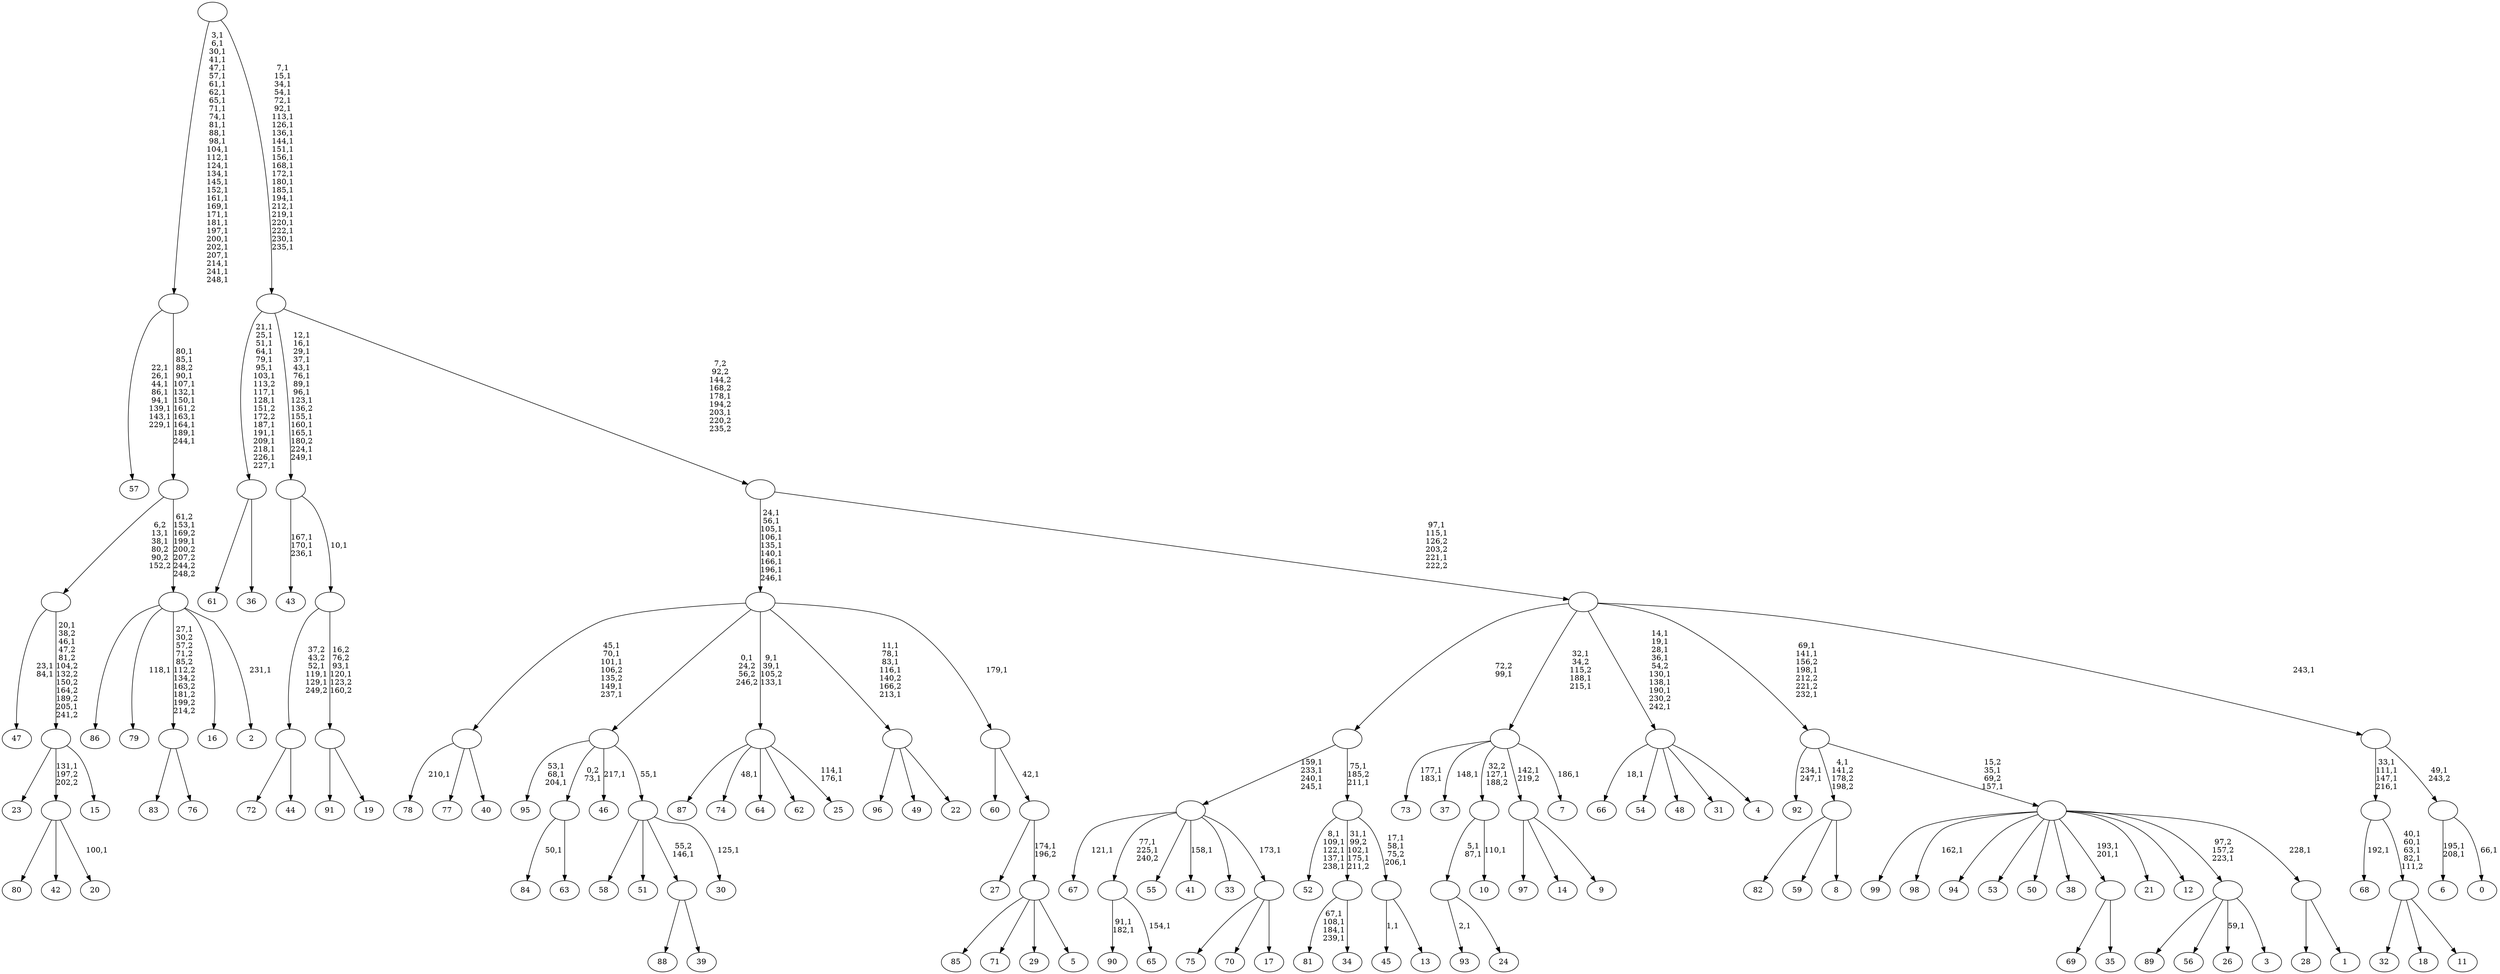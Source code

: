 digraph T {
	350 [label="99"]
	349 [label="98"]
	347 [label="97"]
	346 [label="96"]
	345 [label="95"]
	341 [label="94"]
	340 [label="93"]
	338 [label="92"]
	335 [label="91"]
	334 [label="90"]
	331 [label="89"]
	330 [label="88"]
	329 [label="87"]
	328 [label="86"]
	327 [label="85"]
	326 [label="84"]
	324 [label="83"]
	323 [label="82"]
	322 [label="81"]
	317 [label="80"]
	316 [label="79"]
	314 [label="78"]
	312 [label="77"]
	311 [label="76"]
	310 [label=""]
	309 [label="75"]
	308 [label="74"]
	306 [label="73"]
	303 [label="72"]
	302 [label="71"]
	301 [label="70"]
	300 [label="69"]
	299 [label="68"]
	297 [label="67"]
	295 [label="66"]
	293 [label="65"]
	291 [label=""]
	289 [label="64"]
	288 [label="63"]
	287 [label=""]
	286 [label="62"]
	285 [label="61"]
	284 [label="60"]
	283 [label="59"]
	282 [label="58"]
	281 [label="57"]
	272 [label="56"]
	271 [label="55"]
	270 [label="54"]
	269 [label="53"]
	268 [label="52"]
	262 [label="51"]
	261 [label="50"]
	260 [label="49"]
	259 [label="48"]
	258 [label="47"]
	255 [label="46"]
	253 [label="45"]
	251 [label="44"]
	250 [label=""]
	247 [label="43"]
	243 [label="42"]
	242 [label="41"]
	240 [label="40"]
	239 [label=""]
	234 [label="39"]
	233 [label=""]
	232 [label="38"]
	231 [label="37"]
	229 [label="36"]
	228 [label=""]
	213 [label="35"]
	212 [label=""]
	210 [label="34"]
	209 [label=""]
	206 [label="33"]
	205 [label="32"]
	204 [label="31"]
	203 [label="30"]
	201 [label=""]
	200 [label=""]
	199 [label="29"]
	198 [label="28"]
	197 [label="27"]
	196 [label="26"]
	194 [label="25"]
	191 [label=""]
	188 [label="24"]
	187 [label=""]
	185 [label="23"]
	184 [label="22"]
	183 [label=""]
	178 [label="21"]
	177 [label="20"]
	175 [label=""]
	174 [label="19"]
	173 [label=""]
	171 [label=""]
	170 [label=""]
	156 [label="18"]
	155 [label="17"]
	154 [label=""]
	153 [label=""]
	149 [label="16"]
	148 [label="15"]
	147 [label=""]
	144 [label=""]
	142 [label="14"]
	141 [label="13"]
	140 [label=""]
	137 [label=""]
	135 [label=""]
	134 [label="12"]
	133 [label="11"]
	132 [label=""]
	128 [label=""]
	124 [label="10"]
	122 [label=""]
	121 [label="9"]
	120 [label=""]
	119 [label="8"]
	118 [label=""]
	117 [label="7"]
	115 [label=""]
	112 [label="6"]
	109 [label="5"]
	108 [label=""]
	107 [label=""]
	106 [label=""]
	105 [label=""]
	96 [label="4"]
	95 [label=""]
	87 [label="3"]
	86 [label=""]
	85 [label="2"]
	83 [label=""]
	81 [label=""]
	71 [label=""]
	40 [label="1"]
	39 [label=""]
	38 [label=""]
	36 [label=""]
	32 [label="0"]
	30 [label=""]
	29 [label=""]
	28 [label=""]
	25 [label=""]
	23 [label=""]
	0 [label=""]
	310 -> 324 [label=""]
	310 -> 311 [label=""]
	291 -> 293 [label="154,1"]
	291 -> 334 [label="91,1\n182,1"]
	287 -> 326 [label="50,1"]
	287 -> 288 [label=""]
	250 -> 303 [label=""]
	250 -> 251 [label=""]
	239 -> 314 [label="210,1"]
	239 -> 312 [label=""]
	239 -> 240 [label=""]
	233 -> 330 [label=""]
	233 -> 234 [label=""]
	228 -> 285 [label=""]
	228 -> 229 [label=""]
	212 -> 300 [label=""]
	212 -> 213 [label=""]
	209 -> 322 [label="67,1\n108,1\n184,1\n239,1"]
	209 -> 210 [label=""]
	201 -> 203 [label="125,1"]
	201 -> 282 [label=""]
	201 -> 262 [label=""]
	201 -> 233 [label="55,2\n146,1"]
	200 -> 255 [label="217,1"]
	200 -> 345 [label="53,1\n68,1\n204,1"]
	200 -> 287 [label="0,2\n73,1"]
	200 -> 201 [label="55,1"]
	191 -> 194 [label="114,1\n176,1"]
	191 -> 308 [label="48,1"]
	191 -> 329 [label=""]
	191 -> 289 [label=""]
	191 -> 286 [label=""]
	187 -> 340 [label="2,1"]
	187 -> 188 [label=""]
	183 -> 346 [label=""]
	183 -> 260 [label=""]
	183 -> 184 [label=""]
	175 -> 177 [label="100,1"]
	175 -> 317 [label=""]
	175 -> 243 [label=""]
	173 -> 335 [label=""]
	173 -> 174 [label=""]
	171 -> 173 [label="16,2\n76,2\n93,1\n120,1\n123,2\n160,2"]
	171 -> 250 [label="37,2\n43,2\n52,1\n119,1\n129,1\n249,2"]
	170 -> 247 [label="167,1\n170,1\n236,1"]
	170 -> 171 [label="10,1"]
	154 -> 309 [label=""]
	154 -> 301 [label=""]
	154 -> 155 [label=""]
	153 -> 242 [label="158,1"]
	153 -> 291 [label="77,1\n225,1\n240,2"]
	153 -> 297 [label="121,1"]
	153 -> 271 [label=""]
	153 -> 206 [label=""]
	153 -> 154 [label="173,1"]
	147 -> 185 [label=""]
	147 -> 175 [label="131,1\n197,2\n202,2"]
	147 -> 148 [label=""]
	144 -> 147 [label="20,1\n38,2\n46,1\n47,2\n81,2\n104,2\n132,2\n150,2\n164,2\n189,2\n205,1\n241,2"]
	144 -> 258 [label="23,1\n84,1"]
	140 -> 253 [label="1,1"]
	140 -> 141 [label=""]
	137 -> 140 [label="17,1\n58,1\n75,2\n206,1"]
	137 -> 209 [label="31,1\n99,2\n102,1\n175,1\n211,2"]
	137 -> 268 [label="8,1\n109,1\n122,1\n137,1\n238,1"]
	135 -> 137 [label="75,1\n185,2\n211,1"]
	135 -> 153 [label="159,1\n233,1\n240,1\n245,1"]
	132 -> 205 [label=""]
	132 -> 156 [label=""]
	132 -> 133 [label=""]
	128 -> 132 [label="40,1\n60,1\n63,1\n82,1\n111,2"]
	128 -> 299 [label="192,1"]
	122 -> 124 [label="110,1"]
	122 -> 187 [label="5,1\n87,1"]
	120 -> 347 [label=""]
	120 -> 142 [label=""]
	120 -> 121 [label=""]
	118 -> 323 [label=""]
	118 -> 283 [label=""]
	118 -> 119 [label=""]
	115 -> 117 [label="186,1"]
	115 -> 231 [label="148,1"]
	115 -> 306 [label="177,1\n183,1"]
	115 -> 122 [label="32,2\n127,1\n188,2"]
	115 -> 120 [label="142,1\n219,2"]
	108 -> 327 [label=""]
	108 -> 302 [label=""]
	108 -> 199 [label=""]
	108 -> 109 [label=""]
	107 -> 197 [label=""]
	107 -> 108 [label="174,1\n196,2"]
	106 -> 284 [label=""]
	106 -> 107 [label="42,1"]
	105 -> 183 [label="11,1\n78,1\n83,1\n116,1\n140,2\n166,2\n213,1"]
	105 -> 191 [label="9,1\n39,1\n105,2\n133,1"]
	105 -> 239 [label="45,1\n70,1\n101,1\n106,2\n135,2\n149,1\n237,1"]
	105 -> 200 [label="0,1\n24,2\n56,2\n246,2"]
	105 -> 106 [label="179,1"]
	95 -> 295 [label="18,1"]
	95 -> 270 [label=""]
	95 -> 259 [label=""]
	95 -> 204 [label=""]
	95 -> 96 [label=""]
	86 -> 196 [label="59,1"]
	86 -> 331 [label=""]
	86 -> 272 [label=""]
	86 -> 87 [label=""]
	83 -> 85 [label="231,1"]
	83 -> 316 [label="118,1"]
	83 -> 328 [label=""]
	83 -> 310 [label="27,1\n30,2\n57,2\n71,2\n85,2\n112,2\n134,2\n163,2\n181,2\n199,2\n214,2"]
	83 -> 149 [label=""]
	81 -> 83 [label="61,2\n153,1\n169,2\n199,1\n200,2\n207,2\n244,2\n248,2"]
	81 -> 144 [label="6,2\n13,1\n38,1\n80,2\n90,2\n152,2"]
	71 -> 81 [label="80,1\n85,1\n88,2\n90,1\n107,1\n132,1\n150,1\n161,2\n163,1\n164,1\n189,1\n244,1"]
	71 -> 281 [label="22,1\n26,1\n44,1\n86,1\n94,1\n139,1\n143,1\n229,1"]
	39 -> 198 [label=""]
	39 -> 40 [label=""]
	38 -> 212 [label="193,1\n201,1"]
	38 -> 349 [label="162,1"]
	38 -> 350 [label=""]
	38 -> 341 [label=""]
	38 -> 269 [label=""]
	38 -> 261 [label=""]
	38 -> 232 [label=""]
	38 -> 178 [label=""]
	38 -> 134 [label=""]
	38 -> 86 [label="97,2\n157,2\n223,1"]
	38 -> 39 [label="228,1"]
	36 -> 38 [label="15,2\n35,1\n69,2\n157,1"]
	36 -> 338 [label="234,1\n247,1"]
	36 -> 118 [label="4,1\n141,2\n178,2\n198,2"]
	30 -> 32 [label="66,1"]
	30 -> 112 [label="195,1\n208,1"]
	29 -> 128 [label="33,1\n111,1\n147,1\n216,1"]
	29 -> 30 [label="49,1\n243,2"]
	28 -> 36 [label="69,1\n141,1\n156,2\n198,1\n212,2\n221,2\n232,1"]
	28 -> 95 [label="14,1\n19,1\n28,1\n36,1\n54,2\n130,1\n138,1\n190,1\n230,2\n242,1"]
	28 -> 115 [label="32,1\n34,2\n115,2\n188,1\n215,1"]
	28 -> 135 [label="72,2\n99,1"]
	28 -> 29 [label="243,1"]
	25 -> 28 [label="97,1\n115,1\n126,2\n203,2\n221,1\n222,2"]
	25 -> 105 [label="24,1\n56,1\n105,1\n106,1\n135,1\n140,1\n166,1\n196,1\n246,1"]
	23 -> 25 [label="7,2\n92,2\n144,2\n168,2\n178,1\n194,2\n203,1\n220,2\n235,2"]
	23 -> 170 [label="12,1\n16,1\n29,1\n37,1\n43,1\n76,1\n89,1\n96,1\n123,1\n136,2\n155,1\n160,1\n165,1\n180,2\n224,1\n249,1"]
	23 -> 228 [label="21,1\n25,1\n51,1\n64,1\n79,1\n95,1\n103,1\n113,2\n117,1\n128,1\n151,2\n172,2\n187,1\n191,1\n209,1\n218,1\n226,1\n227,1"]
	0 -> 23 [label="7,1\n15,1\n34,1\n54,1\n72,1\n92,1\n113,1\n126,1\n136,1\n144,1\n151,1\n156,1\n168,1\n172,1\n180,1\n185,1\n194,1\n212,1\n219,1\n220,1\n222,1\n230,1\n235,1"]
	0 -> 71 [label="3,1\n6,1\n30,1\n41,1\n47,1\n57,1\n61,1\n62,1\n65,1\n71,1\n74,1\n81,1\n88,1\n98,1\n104,1\n112,1\n124,1\n134,1\n145,1\n152,1\n161,1\n169,1\n171,1\n181,1\n197,1\n200,1\n202,1\n207,1\n214,1\n241,1\n248,1"]
}
